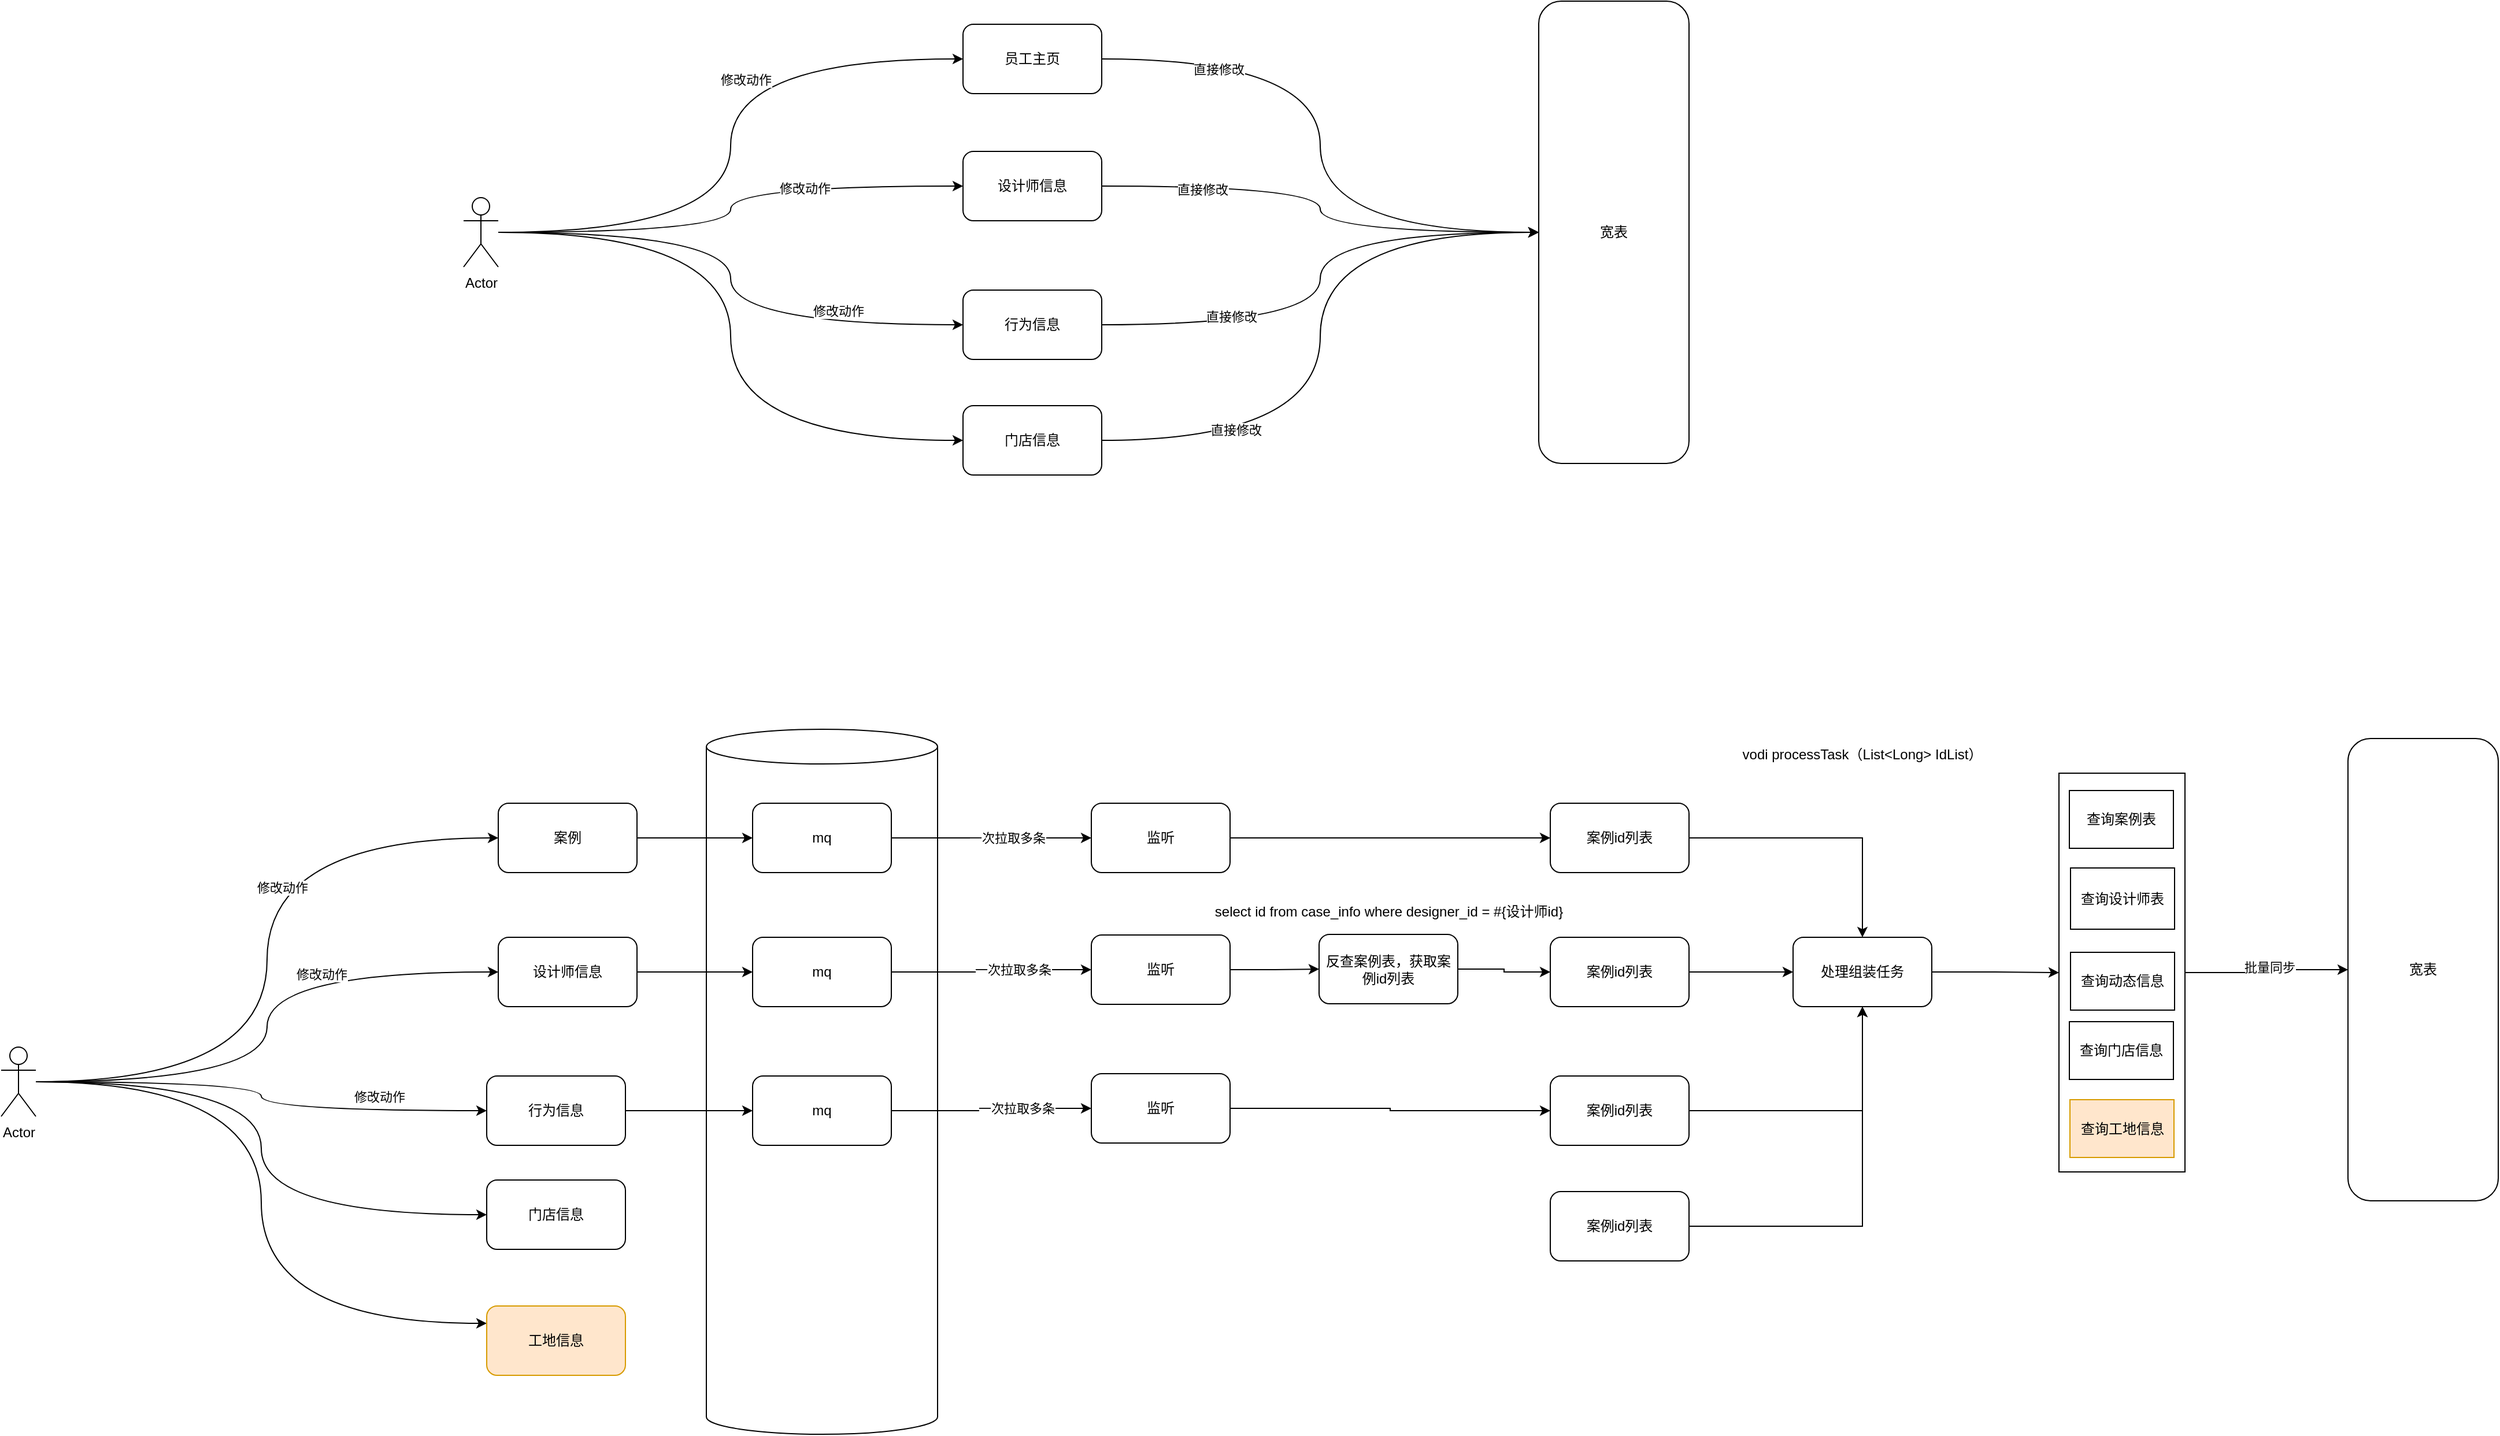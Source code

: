 <mxfile version="21.5.2" type="github">
  <diagram name="第 1 页" id="-ynwK41YF-8-0BeGS2u0">
    <mxGraphModel dx="2295" dy="948" grid="1" gridSize="10" guides="1" tooltips="1" connect="1" arrows="1" fold="1" page="1" pageScale="1" pageWidth="827" pageHeight="1169" math="0" shadow="0">
      <root>
        <mxCell id="0" />
        <mxCell id="1" parent="0" />
        <mxCell id="LhFnAlRdqvBIct9EWM2n-82" value="" style="shape=cylinder3;whiteSpace=wrap;html=1;boundedLbl=1;backgroundOutline=1;size=15;" vertex="1" parent="1">
          <mxGeometry x="-90" y="670" width="200" height="610" as="geometry" />
        </mxCell>
        <mxCell id="LhFnAlRdqvBIct9EWM2n-5" style="edgeStyle=orthogonalEdgeStyle;rounded=0;orthogonalLoop=1;jettySize=auto;html=1;entryX=0;entryY=0.5;entryDx=0;entryDy=0;curved=1;" edge="1" parent="1" source="LhFnAlRdqvBIct9EWM2n-1" target="LhFnAlRdqvBIct9EWM2n-2">
          <mxGeometry relative="1" as="geometry" />
        </mxCell>
        <mxCell id="LhFnAlRdqvBIct9EWM2n-86" value="直接修改" style="edgeLabel;html=1;align=center;verticalAlign=middle;resizable=0;points=[];" vertex="1" connectable="0" parent="LhFnAlRdqvBIct9EWM2n-5">
          <mxGeometry x="-0.619" y="-9" relative="1" as="geometry">
            <mxPoint as="offset" />
          </mxGeometry>
        </mxCell>
        <mxCell id="LhFnAlRdqvBIct9EWM2n-1" value="员工主页" style="rounded=1;whiteSpace=wrap;html=1;" vertex="1" parent="1">
          <mxGeometry x="132" y="60" width="120" height="60" as="geometry" />
        </mxCell>
        <mxCell id="LhFnAlRdqvBIct9EWM2n-2" value="宽表" style="rounded=1;whiteSpace=wrap;html=1;" vertex="1" parent="1">
          <mxGeometry x="630" y="40" width="130" height="400" as="geometry" />
        </mxCell>
        <mxCell id="LhFnAlRdqvBIct9EWM2n-6" style="edgeStyle=orthogonalEdgeStyle;rounded=0;orthogonalLoop=1;jettySize=auto;html=1;entryX=0;entryY=0.5;entryDx=0;entryDy=0;curved=1;" edge="1" parent="1" source="LhFnAlRdqvBIct9EWM2n-3" target="LhFnAlRdqvBIct9EWM2n-2">
          <mxGeometry relative="1" as="geometry" />
        </mxCell>
        <mxCell id="LhFnAlRdqvBIct9EWM2n-83" value="直接修改" style="edgeLabel;html=1;align=center;verticalAlign=middle;resizable=0;points=[];" vertex="1" connectable="0" parent="LhFnAlRdqvBIct9EWM2n-6">
          <mxGeometry x="-0.584" y="-3" relative="1" as="geometry">
            <mxPoint as="offset" />
          </mxGeometry>
        </mxCell>
        <mxCell id="LhFnAlRdqvBIct9EWM2n-3" value="设计师信息" style="rounded=1;whiteSpace=wrap;html=1;" vertex="1" parent="1">
          <mxGeometry x="132" y="170" width="120" height="60" as="geometry" />
        </mxCell>
        <mxCell id="LhFnAlRdqvBIct9EWM2n-7" style="edgeStyle=orthogonalEdgeStyle;rounded=0;orthogonalLoop=1;jettySize=auto;html=1;entryX=0;entryY=0.5;entryDx=0;entryDy=0;curved=1;" edge="1" parent="1" source="LhFnAlRdqvBIct9EWM2n-4" target="LhFnAlRdqvBIct9EWM2n-2">
          <mxGeometry relative="1" as="geometry" />
        </mxCell>
        <mxCell id="LhFnAlRdqvBIct9EWM2n-84" value="直接修改" style="edgeLabel;html=1;align=center;verticalAlign=middle;resizable=0;points=[];" vertex="1" connectable="0" parent="LhFnAlRdqvBIct9EWM2n-7">
          <mxGeometry x="-0.51" y="7" relative="1" as="geometry">
            <mxPoint as="offset" />
          </mxGeometry>
        </mxCell>
        <mxCell id="LhFnAlRdqvBIct9EWM2n-4" value="行为信息" style="rounded=1;whiteSpace=wrap;html=1;" vertex="1" parent="1">
          <mxGeometry x="132" y="290" width="120" height="60" as="geometry" />
        </mxCell>
        <mxCell id="LhFnAlRdqvBIct9EWM2n-9" style="edgeStyle=orthogonalEdgeStyle;rounded=0;orthogonalLoop=1;jettySize=auto;html=1;entryX=0;entryY=0.5;entryDx=0;entryDy=0;curved=1;" edge="1" parent="1" source="LhFnAlRdqvBIct9EWM2n-8" target="LhFnAlRdqvBIct9EWM2n-1">
          <mxGeometry relative="1" as="geometry" />
        </mxCell>
        <mxCell id="LhFnAlRdqvBIct9EWM2n-12" value="修改动作" style="edgeLabel;html=1;align=center;verticalAlign=middle;resizable=0;points=[];" vertex="1" connectable="0" parent="LhFnAlRdqvBIct9EWM2n-9">
          <mxGeometry x="0.206" y="-13" relative="1" as="geometry">
            <mxPoint as="offset" />
          </mxGeometry>
        </mxCell>
        <mxCell id="LhFnAlRdqvBIct9EWM2n-10" style="edgeStyle=orthogonalEdgeStyle;rounded=0;orthogonalLoop=1;jettySize=auto;html=1;curved=1;" edge="1" parent="1" source="LhFnAlRdqvBIct9EWM2n-8" target="LhFnAlRdqvBIct9EWM2n-3">
          <mxGeometry relative="1" as="geometry" />
        </mxCell>
        <mxCell id="LhFnAlRdqvBIct9EWM2n-13" value="修改动作" style="edgeLabel;html=1;align=center;verticalAlign=middle;resizable=0;points=[];" vertex="1" connectable="0" parent="LhFnAlRdqvBIct9EWM2n-10">
          <mxGeometry x="0.381" y="-2" relative="1" as="geometry">
            <mxPoint as="offset" />
          </mxGeometry>
        </mxCell>
        <mxCell id="LhFnAlRdqvBIct9EWM2n-11" style="edgeStyle=orthogonalEdgeStyle;rounded=0;orthogonalLoop=1;jettySize=auto;html=1;entryX=0;entryY=0.5;entryDx=0;entryDy=0;curved=1;" edge="1" parent="1" source="LhFnAlRdqvBIct9EWM2n-8" target="LhFnAlRdqvBIct9EWM2n-4">
          <mxGeometry relative="1" as="geometry" />
        </mxCell>
        <mxCell id="LhFnAlRdqvBIct9EWM2n-14" value="修改动作" style="edgeLabel;html=1;align=center;verticalAlign=middle;resizable=0;points=[];" vertex="1" connectable="0" parent="LhFnAlRdqvBIct9EWM2n-11">
          <mxGeometry x="0.551" y="12" relative="1" as="geometry">
            <mxPoint as="offset" />
          </mxGeometry>
        </mxCell>
        <mxCell id="LhFnAlRdqvBIct9EWM2n-33" style="edgeStyle=orthogonalEdgeStyle;rounded=0;orthogonalLoop=1;jettySize=auto;html=1;entryX=0;entryY=0.5;entryDx=0;entryDy=0;curved=1;" edge="1" parent="1" source="LhFnAlRdqvBIct9EWM2n-8" target="LhFnAlRdqvBIct9EWM2n-32">
          <mxGeometry relative="1" as="geometry" />
        </mxCell>
        <mxCell id="LhFnAlRdqvBIct9EWM2n-8" value="Actor" style="shape=umlActor;verticalLabelPosition=bottom;verticalAlign=top;html=1;outlineConnect=0;" vertex="1" parent="1">
          <mxGeometry x="-300" y="210" width="30" height="60" as="geometry" />
        </mxCell>
        <mxCell id="LhFnAlRdqvBIct9EWM2n-39" style="edgeStyle=orthogonalEdgeStyle;rounded=0;orthogonalLoop=1;jettySize=auto;html=1;" edge="1" parent="1" source="LhFnAlRdqvBIct9EWM2n-17" target="LhFnAlRdqvBIct9EWM2n-40">
          <mxGeometry relative="1" as="geometry">
            <mxPoint x="30" y="870" as="targetPoint" />
          </mxGeometry>
        </mxCell>
        <mxCell id="LhFnAlRdqvBIct9EWM2n-17" value="案例" style="rounded=1;whiteSpace=wrap;html=1;" vertex="1" parent="1">
          <mxGeometry x="-270" y="734" width="120" height="60" as="geometry" />
        </mxCell>
        <mxCell id="LhFnAlRdqvBIct9EWM2n-18" value="宽表" style="rounded=1;whiteSpace=wrap;html=1;" vertex="1" parent="1">
          <mxGeometry x="1330" y="678" width="130" height="400" as="geometry" />
        </mxCell>
        <mxCell id="LhFnAlRdqvBIct9EWM2n-43" style="edgeStyle=orthogonalEdgeStyle;rounded=0;orthogonalLoop=1;jettySize=auto;html=1;" edge="1" parent="1" source="LhFnAlRdqvBIct9EWM2n-20" target="LhFnAlRdqvBIct9EWM2n-41">
          <mxGeometry relative="1" as="geometry" />
        </mxCell>
        <mxCell id="LhFnAlRdqvBIct9EWM2n-20" value="设计师信息" style="rounded=1;whiteSpace=wrap;html=1;" vertex="1" parent="1">
          <mxGeometry x="-270" y="850" width="120" height="60" as="geometry" />
        </mxCell>
        <mxCell id="LhFnAlRdqvBIct9EWM2n-44" style="edgeStyle=orthogonalEdgeStyle;rounded=0;orthogonalLoop=1;jettySize=auto;html=1;" edge="1" parent="1" source="LhFnAlRdqvBIct9EWM2n-22" target="LhFnAlRdqvBIct9EWM2n-42">
          <mxGeometry relative="1" as="geometry" />
        </mxCell>
        <mxCell id="LhFnAlRdqvBIct9EWM2n-22" value="行为信息" style="rounded=1;whiteSpace=wrap;html=1;" vertex="1" parent="1">
          <mxGeometry x="-280" y="970" width="120" height="60" as="geometry" />
        </mxCell>
        <mxCell id="LhFnAlRdqvBIct9EWM2n-23" style="edgeStyle=orthogonalEdgeStyle;rounded=0;orthogonalLoop=1;jettySize=auto;html=1;entryX=0;entryY=0.5;entryDx=0;entryDy=0;curved=1;" edge="1" parent="1" source="LhFnAlRdqvBIct9EWM2n-29" target="LhFnAlRdqvBIct9EWM2n-17">
          <mxGeometry relative="1" as="geometry" />
        </mxCell>
        <mxCell id="LhFnAlRdqvBIct9EWM2n-24" value="修改动作" style="edgeLabel;html=1;align=center;verticalAlign=middle;resizable=0;points=[];" vertex="1" connectable="0" parent="LhFnAlRdqvBIct9EWM2n-23">
          <mxGeometry x="0.206" y="-13" relative="1" as="geometry">
            <mxPoint as="offset" />
          </mxGeometry>
        </mxCell>
        <mxCell id="LhFnAlRdqvBIct9EWM2n-25" style="edgeStyle=orthogonalEdgeStyle;rounded=0;orthogonalLoop=1;jettySize=auto;html=1;curved=1;entryX=0;entryY=0.5;entryDx=0;entryDy=0;" edge="1" parent="1" source="LhFnAlRdqvBIct9EWM2n-29" target="LhFnAlRdqvBIct9EWM2n-20">
          <mxGeometry relative="1" as="geometry" />
        </mxCell>
        <mxCell id="LhFnAlRdqvBIct9EWM2n-26" value="修改动作" style="edgeLabel;html=1;align=center;verticalAlign=middle;resizable=0;points=[];" vertex="1" connectable="0" parent="LhFnAlRdqvBIct9EWM2n-25">
          <mxGeometry x="0.381" y="-2" relative="1" as="geometry">
            <mxPoint as="offset" />
          </mxGeometry>
        </mxCell>
        <mxCell id="LhFnAlRdqvBIct9EWM2n-27" style="edgeStyle=orthogonalEdgeStyle;rounded=0;orthogonalLoop=1;jettySize=auto;html=1;entryX=0;entryY=0.5;entryDx=0;entryDy=0;curved=1;" edge="1" parent="1" source="LhFnAlRdqvBIct9EWM2n-29" target="LhFnAlRdqvBIct9EWM2n-22">
          <mxGeometry relative="1" as="geometry" />
        </mxCell>
        <mxCell id="LhFnAlRdqvBIct9EWM2n-28" value="修改动作" style="edgeLabel;html=1;align=center;verticalAlign=middle;resizable=0;points=[];" vertex="1" connectable="0" parent="LhFnAlRdqvBIct9EWM2n-27">
          <mxGeometry x="0.551" y="12" relative="1" as="geometry">
            <mxPoint as="offset" />
          </mxGeometry>
        </mxCell>
        <mxCell id="LhFnAlRdqvBIct9EWM2n-76" style="edgeStyle=orthogonalEdgeStyle;rounded=0;orthogonalLoop=1;jettySize=auto;html=1;entryX=0;entryY=0.5;entryDx=0;entryDy=0;curved=1;" edge="1" parent="1" source="LhFnAlRdqvBIct9EWM2n-29" target="LhFnAlRdqvBIct9EWM2n-75">
          <mxGeometry relative="1" as="geometry" />
        </mxCell>
        <mxCell id="LhFnAlRdqvBIct9EWM2n-89" style="edgeStyle=orthogonalEdgeStyle;rounded=0;orthogonalLoop=1;jettySize=auto;html=1;entryX=0;entryY=0.25;entryDx=0;entryDy=0;elbow=vertical;curved=1;" edge="1" parent="1" source="LhFnAlRdqvBIct9EWM2n-29" target="LhFnAlRdqvBIct9EWM2n-87">
          <mxGeometry relative="1" as="geometry" />
        </mxCell>
        <mxCell id="LhFnAlRdqvBIct9EWM2n-29" value="Actor" style="shape=umlActor;verticalLabelPosition=bottom;verticalAlign=top;html=1;outlineConnect=0;" vertex="1" parent="1">
          <mxGeometry x="-700" y="945" width="30" height="60" as="geometry" />
        </mxCell>
        <mxCell id="LhFnAlRdqvBIct9EWM2n-34" style="edgeStyle=orthogonalEdgeStyle;rounded=0;orthogonalLoop=1;jettySize=auto;html=1;entryX=0;entryY=0.5;entryDx=0;entryDy=0;curved=1;" edge="1" parent="1" source="LhFnAlRdqvBIct9EWM2n-32" target="LhFnAlRdqvBIct9EWM2n-2">
          <mxGeometry relative="1" as="geometry" />
        </mxCell>
        <mxCell id="LhFnAlRdqvBIct9EWM2n-85" value="直接修改" style="edgeLabel;html=1;align=center;verticalAlign=middle;resizable=0;points=[];" vertex="1" connectable="0" parent="LhFnAlRdqvBIct9EWM2n-34">
          <mxGeometry x="-0.586" y="9" relative="1" as="geometry">
            <mxPoint as="offset" />
          </mxGeometry>
        </mxCell>
        <mxCell id="LhFnAlRdqvBIct9EWM2n-32" value="门店信息" style="rounded=1;whiteSpace=wrap;html=1;" vertex="1" parent="1">
          <mxGeometry x="132" y="390" width="120" height="60" as="geometry" />
        </mxCell>
        <mxCell id="LhFnAlRdqvBIct9EWM2n-45" style="edgeStyle=orthogonalEdgeStyle;rounded=0;orthogonalLoop=1;jettySize=auto;html=1;" edge="1" parent="1" source="LhFnAlRdqvBIct9EWM2n-40" target="LhFnAlRdqvBIct9EWM2n-46">
          <mxGeometry relative="1" as="geometry">
            <mxPoint x="280" y="764" as="targetPoint" />
          </mxGeometry>
        </mxCell>
        <mxCell id="LhFnAlRdqvBIct9EWM2n-95" value="一次拉取多条" style="edgeLabel;html=1;align=center;verticalAlign=middle;resizable=0;points=[];" vertex="1" connectable="0" parent="LhFnAlRdqvBIct9EWM2n-45">
          <mxGeometry x="0.154" relative="1" as="geometry">
            <mxPoint as="offset" />
          </mxGeometry>
        </mxCell>
        <mxCell id="LhFnAlRdqvBIct9EWM2n-40" value="mq" style="rounded=1;whiteSpace=wrap;html=1;" vertex="1" parent="1">
          <mxGeometry x="-50" y="734" width="120" height="60" as="geometry" />
        </mxCell>
        <mxCell id="LhFnAlRdqvBIct9EWM2n-49" style="edgeStyle=orthogonalEdgeStyle;rounded=0;orthogonalLoop=1;jettySize=auto;html=1;" edge="1" parent="1" source="LhFnAlRdqvBIct9EWM2n-41" target="LhFnAlRdqvBIct9EWM2n-47">
          <mxGeometry relative="1" as="geometry" />
        </mxCell>
        <mxCell id="LhFnAlRdqvBIct9EWM2n-96" value="一次拉取多条" style="edgeLabel;html=1;align=center;verticalAlign=middle;resizable=0;points=[];" vertex="1" connectable="0" parent="LhFnAlRdqvBIct9EWM2n-49">
          <mxGeometry x="0.231" relative="1" as="geometry">
            <mxPoint x="-1" as="offset" />
          </mxGeometry>
        </mxCell>
        <mxCell id="LhFnAlRdqvBIct9EWM2n-41" value="mq" style="rounded=1;whiteSpace=wrap;html=1;" vertex="1" parent="1">
          <mxGeometry x="-50" y="850" width="120" height="60" as="geometry" />
        </mxCell>
        <mxCell id="LhFnAlRdqvBIct9EWM2n-50" style="edgeStyle=orthogonalEdgeStyle;rounded=0;orthogonalLoop=1;jettySize=auto;html=1;entryX=0;entryY=0.5;entryDx=0;entryDy=0;" edge="1" parent="1" source="LhFnAlRdqvBIct9EWM2n-42" target="LhFnAlRdqvBIct9EWM2n-48">
          <mxGeometry relative="1" as="geometry" />
        </mxCell>
        <mxCell id="LhFnAlRdqvBIct9EWM2n-97" value="一次拉取多条" style="edgeLabel;html=1;align=center;verticalAlign=middle;resizable=0;points=[];" vertex="1" connectable="0" parent="LhFnAlRdqvBIct9EWM2n-50">
          <mxGeometry x="0.271" relative="1" as="geometry">
            <mxPoint x="-1" as="offset" />
          </mxGeometry>
        </mxCell>
        <mxCell id="LhFnAlRdqvBIct9EWM2n-42" value="mq" style="rounded=1;whiteSpace=wrap;html=1;" vertex="1" parent="1">
          <mxGeometry x="-50" y="970" width="120" height="60" as="geometry" />
        </mxCell>
        <mxCell id="LhFnAlRdqvBIct9EWM2n-51" style="edgeStyle=orthogonalEdgeStyle;rounded=0;orthogonalLoop=1;jettySize=auto;html=1;" edge="1" parent="1" source="LhFnAlRdqvBIct9EWM2n-46" target="LhFnAlRdqvBIct9EWM2n-52">
          <mxGeometry relative="1" as="geometry">
            <mxPoint x="570" y="764" as="targetPoint" />
          </mxGeometry>
        </mxCell>
        <mxCell id="LhFnAlRdqvBIct9EWM2n-46" value="监听" style="rounded=1;whiteSpace=wrap;html=1;" vertex="1" parent="1">
          <mxGeometry x="243" y="734" width="120" height="60" as="geometry" />
        </mxCell>
        <mxCell id="LhFnAlRdqvBIct9EWM2n-53" style="edgeStyle=orthogonalEdgeStyle;rounded=0;orthogonalLoop=1;jettySize=auto;html=1;" edge="1" parent="1" source="LhFnAlRdqvBIct9EWM2n-47" target="LhFnAlRdqvBIct9EWM2n-54">
          <mxGeometry relative="1" as="geometry">
            <mxPoint x="470" y="880" as="targetPoint" />
          </mxGeometry>
        </mxCell>
        <mxCell id="LhFnAlRdqvBIct9EWM2n-47" value="监听" style="rounded=1;whiteSpace=wrap;html=1;" vertex="1" parent="1">
          <mxGeometry x="243" y="848" width="120" height="60" as="geometry" />
        </mxCell>
        <mxCell id="LhFnAlRdqvBIct9EWM2n-59" style="edgeStyle=orthogonalEdgeStyle;rounded=0;orthogonalLoop=1;jettySize=auto;html=1;entryX=0;entryY=0.5;entryDx=0;entryDy=0;" edge="1" parent="1" source="LhFnAlRdqvBIct9EWM2n-48" target="LhFnAlRdqvBIct9EWM2n-60">
          <mxGeometry relative="1" as="geometry">
            <mxPoint x="430" y="1000" as="targetPoint" />
          </mxGeometry>
        </mxCell>
        <mxCell id="LhFnAlRdqvBIct9EWM2n-48" value="监听" style="rounded=1;whiteSpace=wrap;html=1;" vertex="1" parent="1">
          <mxGeometry x="243" y="968" width="120" height="60" as="geometry" />
        </mxCell>
        <mxCell id="LhFnAlRdqvBIct9EWM2n-61" style="edgeStyle=orthogonalEdgeStyle;rounded=0;orthogonalLoop=1;jettySize=auto;html=1;" edge="1" parent="1" source="LhFnAlRdqvBIct9EWM2n-52" target="LhFnAlRdqvBIct9EWM2n-62">
          <mxGeometry relative="1" as="geometry">
            <mxPoint x="890" y="870" as="targetPoint" />
          </mxGeometry>
        </mxCell>
        <mxCell id="LhFnAlRdqvBIct9EWM2n-52" value="案例id列表" style="rounded=1;whiteSpace=wrap;html=1;" vertex="1" parent="1">
          <mxGeometry x="640" y="734" width="120" height="60" as="geometry" />
        </mxCell>
        <mxCell id="LhFnAlRdqvBIct9EWM2n-57" style="edgeStyle=orthogonalEdgeStyle;rounded=0;orthogonalLoop=1;jettySize=auto;html=1;" edge="1" parent="1" source="LhFnAlRdqvBIct9EWM2n-54" target="LhFnAlRdqvBIct9EWM2n-58">
          <mxGeometry relative="1" as="geometry">
            <mxPoint x="650" y="880" as="targetPoint" />
          </mxGeometry>
        </mxCell>
        <mxCell id="LhFnAlRdqvBIct9EWM2n-54" value="反查案例表，获取案例id列表" style="rounded=1;whiteSpace=wrap;html=1;" vertex="1" parent="1">
          <mxGeometry x="440" y="847.5" width="120" height="60" as="geometry" />
        </mxCell>
        <mxCell id="LhFnAlRdqvBIct9EWM2n-63" style="edgeStyle=orthogonalEdgeStyle;rounded=0;orthogonalLoop=1;jettySize=auto;html=1;" edge="1" parent="1" source="LhFnAlRdqvBIct9EWM2n-58" target="LhFnAlRdqvBIct9EWM2n-62">
          <mxGeometry relative="1" as="geometry" />
        </mxCell>
        <mxCell id="LhFnAlRdqvBIct9EWM2n-58" value="案例id列表" style="rounded=1;whiteSpace=wrap;html=1;" vertex="1" parent="1">
          <mxGeometry x="640" y="850" width="120" height="60" as="geometry" />
        </mxCell>
        <mxCell id="LhFnAlRdqvBIct9EWM2n-64" style="edgeStyle=orthogonalEdgeStyle;rounded=0;orthogonalLoop=1;jettySize=auto;html=1;entryX=0.5;entryY=1;entryDx=0;entryDy=0;" edge="1" parent="1" source="LhFnAlRdqvBIct9EWM2n-60" target="LhFnAlRdqvBIct9EWM2n-62">
          <mxGeometry relative="1" as="geometry" />
        </mxCell>
        <mxCell id="LhFnAlRdqvBIct9EWM2n-60" value="案例id列表" style="rounded=1;whiteSpace=wrap;html=1;" vertex="1" parent="1">
          <mxGeometry x="640" y="970" width="120" height="60" as="geometry" />
        </mxCell>
        <mxCell id="LhFnAlRdqvBIct9EWM2n-67" style="edgeStyle=orthogonalEdgeStyle;rounded=0;orthogonalLoop=1;jettySize=auto;html=1;" edge="1" parent="1" source="LhFnAlRdqvBIct9EWM2n-62" target="LhFnAlRdqvBIct9EWM2n-69">
          <mxGeometry relative="1" as="geometry">
            <mxPoint x="1070" y="880" as="targetPoint" />
          </mxGeometry>
        </mxCell>
        <mxCell id="LhFnAlRdqvBIct9EWM2n-62" value="处理组装任务" style="rounded=1;whiteSpace=wrap;html=1;" vertex="1" parent="1">
          <mxGeometry x="850" y="850" width="120" height="60" as="geometry" />
        </mxCell>
        <mxCell id="LhFnAlRdqvBIct9EWM2n-73" style="edgeStyle=orthogonalEdgeStyle;rounded=0;orthogonalLoop=1;jettySize=auto;html=1;" edge="1" parent="1" source="LhFnAlRdqvBIct9EWM2n-69" target="LhFnAlRdqvBIct9EWM2n-18">
          <mxGeometry relative="1" as="geometry" />
        </mxCell>
        <mxCell id="LhFnAlRdqvBIct9EWM2n-74" value="批量同步" style="edgeLabel;html=1;align=center;verticalAlign=middle;resizable=0;points=[];" vertex="1" connectable="0" parent="LhFnAlRdqvBIct9EWM2n-73">
          <mxGeometry x="0.062" y="2" relative="1" as="geometry">
            <mxPoint x="-1" as="offset" />
          </mxGeometry>
        </mxCell>
        <mxCell id="LhFnAlRdqvBIct9EWM2n-69" value="" style="rounded=0;whiteSpace=wrap;html=1;" vertex="1" parent="1">
          <mxGeometry x="1080" y="708" width="109" height="345" as="geometry" />
        </mxCell>
        <mxCell id="LhFnAlRdqvBIct9EWM2n-70" value="查询案例表" style="rounded=0;whiteSpace=wrap;html=1;" vertex="1" parent="1">
          <mxGeometry x="1089" y="723" width="90" height="50" as="geometry" />
        </mxCell>
        <mxCell id="LhFnAlRdqvBIct9EWM2n-71" value="查询设计师表" style="rounded=0;whiteSpace=wrap;html=1;" vertex="1" parent="1">
          <mxGeometry x="1090" y="790" width="90" height="53" as="geometry" />
        </mxCell>
        <mxCell id="LhFnAlRdqvBIct9EWM2n-72" value="查询动态信息" style="rounded=0;whiteSpace=wrap;html=1;" vertex="1" parent="1">
          <mxGeometry x="1090" y="863" width="90" height="50" as="geometry" />
        </mxCell>
        <mxCell id="LhFnAlRdqvBIct9EWM2n-75" value="门店信息" style="rounded=1;whiteSpace=wrap;html=1;" vertex="1" parent="1">
          <mxGeometry x="-280" y="1060" width="120" height="60" as="geometry" />
        </mxCell>
        <mxCell id="LhFnAlRdqvBIct9EWM2n-79" style="edgeStyle=orthogonalEdgeStyle;rounded=0;orthogonalLoop=1;jettySize=auto;html=1;entryX=0.5;entryY=1;entryDx=0;entryDy=0;" edge="1" parent="1" source="LhFnAlRdqvBIct9EWM2n-78" target="LhFnAlRdqvBIct9EWM2n-62">
          <mxGeometry relative="1" as="geometry" />
        </mxCell>
        <mxCell id="LhFnAlRdqvBIct9EWM2n-78" value="案例id列表" style="rounded=1;whiteSpace=wrap;html=1;" vertex="1" parent="1">
          <mxGeometry x="640" y="1070" width="120" height="60" as="geometry" />
        </mxCell>
        <mxCell id="LhFnAlRdqvBIct9EWM2n-80" value="查询门店信息" style="rounded=0;whiteSpace=wrap;html=1;" vertex="1" parent="1">
          <mxGeometry x="1089" y="923" width="90" height="50" as="geometry" />
        </mxCell>
        <mxCell id="LhFnAlRdqvBIct9EWM2n-87" value="工地信息" style="rounded=1;whiteSpace=wrap;html=1;fillColor=#ffe6cc;strokeColor=#d79b00;" vertex="1" parent="1">
          <mxGeometry x="-280" y="1169" width="120" height="60" as="geometry" />
        </mxCell>
        <mxCell id="LhFnAlRdqvBIct9EWM2n-88" value="查询工地信息" style="rounded=0;whiteSpace=wrap;html=1;fillColor=#ffe6cc;strokeColor=#d79b00;" vertex="1" parent="1">
          <mxGeometry x="1089.5" y="990.5" width="90" height="50" as="geometry" />
        </mxCell>
        <mxCell id="LhFnAlRdqvBIct9EWM2n-93" value="select id from case_info where designer_id = #{设计师id}" style="text;html=1;align=center;verticalAlign=middle;resizable=0;points=[];autosize=1;strokeColor=none;fillColor=none;" vertex="1" parent="1">
          <mxGeometry x="340" y="812.5" width="320" height="30" as="geometry" />
        </mxCell>
        <mxCell id="LhFnAlRdqvBIct9EWM2n-94" value="vodi processTask（List&amp;lt;Long&amp;gt; IdList）" style="text;html=1;strokeColor=none;fillColor=none;align=center;verticalAlign=middle;whiteSpace=wrap;rounded=0;" vertex="1" parent="1">
          <mxGeometry x="800" y="676" width="220" height="32" as="geometry" />
        </mxCell>
      </root>
    </mxGraphModel>
  </diagram>
</mxfile>
